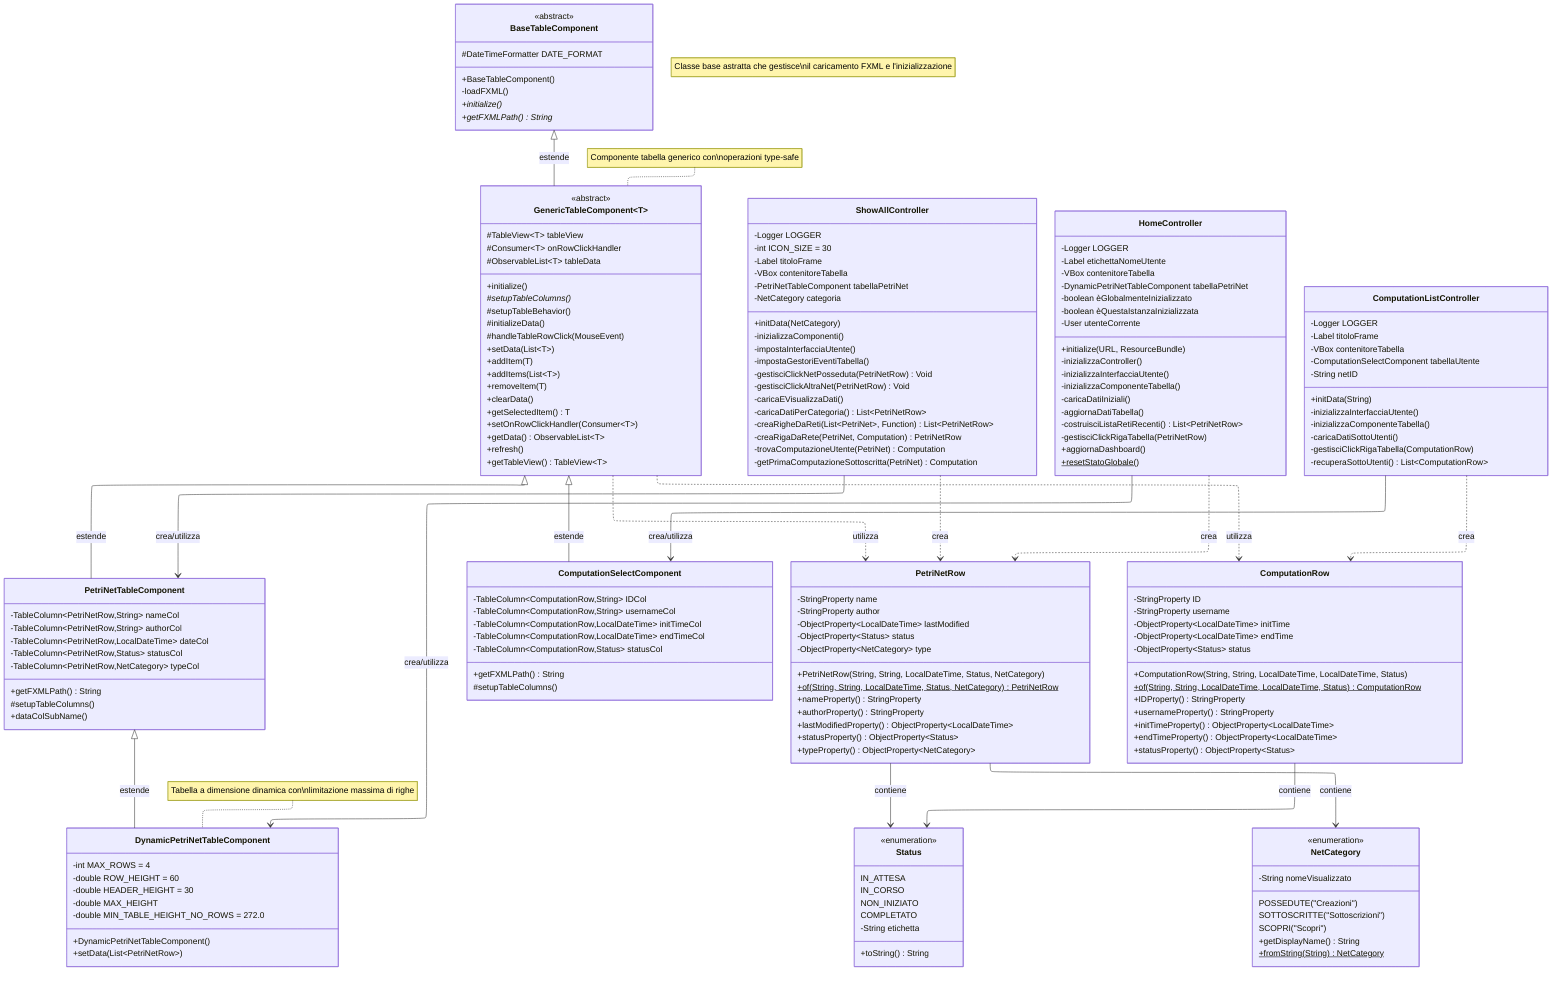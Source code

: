 ---
config:
  layout: elk
---
classDiagram

    class BaseTableComponent {
        <<abstract>>
        #DateTimeFormatter DATE_FORMAT
        +BaseTableComponent()
        -loadFXML()
        +initialize()*
        +getFXMLPath()* String
    }

    class GenericTableComponent~T~ {
        <<abstract>>
        #TableView~T~ tableView
        #Consumer~T~ onRowClickHandler
        #ObservableList~T~ tableData
        +initialize()
        #setupTableColumns()*
        #setupTableBehavior()
        #initializeData()
        #handleTableRowClick(MouseEvent)
        +setData(List~T~)
        +addItem(T)
        +addItems(List~T~)
        +removeItem(T)
        +clearData()
        +getSelectedItem() T
        +setOnRowClickHandler(Consumer~T~)
        +getData() ObservableList~T~
        +refresh()
        +getTableView() TableView~T~
    }

    class PetriNetTableComponent {
        -TableColumn~PetriNetRow,String~ nameCol
        -TableColumn~PetriNetRow,String~ authorCol
        -TableColumn~PetriNetRow,LocalDateTime~ dateCol
        -TableColumn~PetriNetRow,Status~ statusCol
        -TableColumn~PetriNetRow,NetCategory~ typeCol
        +getFXMLPath() String
        #setupTableColumns()
        +dataColSubName()
    }

    class DynamicPetriNetTableComponent {
        -int MAX_ROWS = 4
        -double ROW_HEIGHT = 60
        -double HEADER_HEIGHT = 30
        -double MAX_HEIGHT
        -double MIN_TABLE_HEIGHT_NO_ROWS = 272.0
        +DynamicPetriNetTableComponent()
        +setData(List~PetriNetRow~)
    }

    class ComputationSelectComponent {
        -TableColumn~ComputationRow,String~ IDCol
        -TableColumn~ComputationRow,String~ usernameCol
        -TableColumn~ComputationRow,LocalDateTime~ initTimeCol
        -TableColumn~ComputationRow,LocalDateTime~ endTimeCol
        -TableColumn~ComputationRow,Status~ statusCol
        +getFXMLPath() String
        #setupTableColumns()
    }

    class PetriNetRow {
        -StringProperty name
        -StringProperty author
        -ObjectProperty~LocalDateTime~ lastModified
        -ObjectProperty~Status~ status
        -ObjectProperty~NetCategory~ type
        +PetriNetRow(String, String, LocalDateTime, Status, NetCategory)
        +of(String, String, LocalDateTime, Status, NetCategory)$ PetriNetRow
        +nameProperty() StringProperty
        +authorProperty() StringProperty
        +lastModifiedProperty() ObjectProperty~LocalDateTime~
        +statusProperty() ObjectProperty~Status~
        +typeProperty() ObjectProperty~NetCategory~
    }

    class ComputationRow {
        -StringProperty ID
        -StringProperty username
        -ObjectProperty~LocalDateTime~ initTime
        -ObjectProperty~LocalDateTime~ endTime
        -ObjectProperty~Status~ status
        +ComputationRow(String, String, LocalDateTime, LocalDateTime, Status)
        +of(String, String, LocalDateTime, LocalDateTime, Status)$ ComputationRow
        +IDProperty() StringProperty
        +usernameProperty() StringProperty
        +initTimeProperty() ObjectProperty~LocalDateTime~
        +endTimeProperty() ObjectProperty~LocalDateTime~
        +statusProperty() ObjectProperty~Status~
    }

    class Status {
        <<enumeration>>
        IN_ATTESA
        IN_CORSO
        NON_INIZIATO
        COMPLETATO
        -String etichetta
        +toString() String
    }

    class NetCategory {
        <<enumeration>>
        POSSEDUTE("Creazioni")
        SOTTOSCRITTE("Sottoscrizioni")
        SCOPRI("Scopri")
        -String nomeVisualizzato
        +getDisplayName() String
        +fromString(String)$ NetCategory
    }

    class ShowAllController {
        -Logger LOGGER
        -int ICON_SIZE = 30
        -Label titoloFrame
        -VBox contenitoreTabella
        -PetriNetTableComponent tabellaPetriNet
        -NetCategory categoria
        +initData(NetCategory)
        -inizializzaComponenti()
        -impostaInterfacciaUtente()
        -impostaGestoriEventiTabella()
        -gestisciClickNetPosseduta(PetriNetRow) Void
        -gestisciClickAltraNet(PetriNetRow) Void
        -caricaEVisualizzaDati()
        -caricaDatiPerCategoria() List~PetriNetRow~
        -creaRigheDaReti(List~PetriNet~, Function) List~PetriNetRow~
        -creaRigaDaRete(PetriNet, Computation) PetriNetRow
        -trovaComputazioneUtente(PetriNet) Computation
        -getPrimaComputazioneSottoscritta(PetriNet) Computation
    }

    class HomeController {
        -Logger LOGGER
        -Label etichettaNomeUtente
        -VBox contenitoreTabella
        -DynamicPetriNetTableComponent tabellaPetriNet
        -boolean èGlobalmenteInizializzato
        -boolean èQuestaIstanzaInizializzata
        -User utenteCorrente
        +initialize(URL, ResourceBundle)
        -inizializzaController()
        -inizializzaInterfacciaUtente()
        -inizializzaComponenteTabella()
        -caricaDatiIniziali()
        -aggiornaDatiTabella()
        -costruisciListaRetiRecenti() List~PetriNetRow~
        -gestisciClickRigaTabella(PetriNetRow)
        +aggiornaDashboard()
        +resetStatoGlobale()$
    }

    class ComputationListController {
        -Logger LOGGER
        -Label titoloFrame
        -VBox contenitoreTabella
        -ComputationSelectComponent tabellaUtente
        -String netID
        +initData(String)
        -inizializzaInterfacciaUtente()
        -inizializzaComponenteTabella()
        -caricaDatiSottoUtenti()
        -gestisciClickRigaTabella(ComputationRow)
        -recuperaSottoUtenti() List~ComputationRow~
    }

%% Relazioni di Ereditarietà
    BaseTableComponent <|-- GenericTableComponent : estende
    GenericTableComponent <|-- PetriNetTableComponent : estende
    GenericTableComponent <|-- ComputationSelectComponent : estende
    PetriNetTableComponent <|-- DynamicPetriNetTableComponent : estende

%% Relazioni di Utilizzo
    GenericTableComponent ..> PetriNetRow : utilizza
    GenericTableComponent ..> ComputationRow : utilizza

%% Relazioni di Composizione
    PetriNetRow --> Status : contiene
    PetriNetRow --> NetCategory : contiene
    ComputationRow --> Status : contiene

%% Relazioni Controller-Componente
    ShowAllController --> PetriNetTableComponent : crea/utilizza
    HomeController --> DynamicPetriNetTableComponent : crea/utilizza
    ComputationListController --> ComputationSelectComponent : crea/utilizza

%% Relazioni Controller-Dati
    ShowAllController ..> PetriNetRow : crea
    HomeController ..> PetriNetRow : crea
    ComputationListController ..> ComputationRow : crea

%% Note Esplicative
    note "Classe base astratta che gestisce\nil caricamento FXML e l'inizializzazione"
    note for GenericTableComponent "Componente tabella generico con\noperazioni type-safe"
    note for DynamicPetriNetTableComponent "Tabella a dimensione dinamica con\nlimitazione massima di righe"